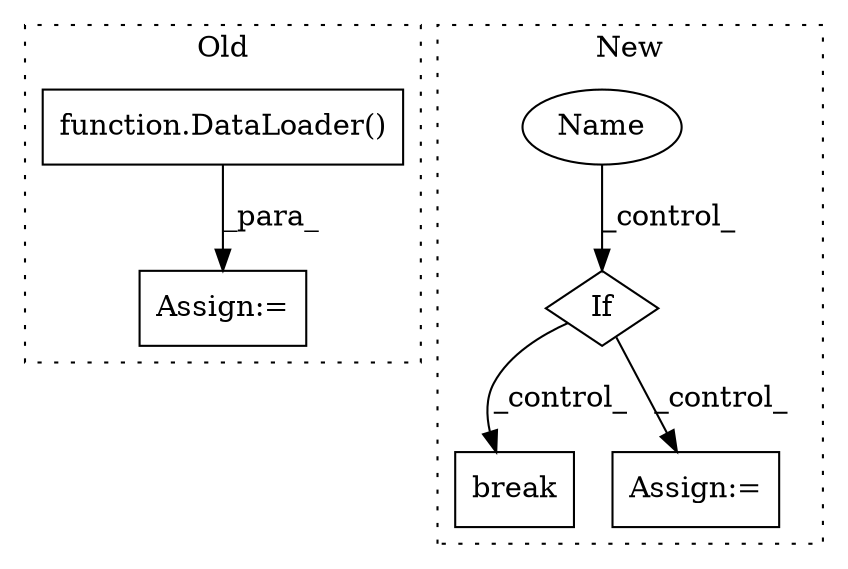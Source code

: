 digraph G {
subgraph cluster0 {
1 [label="function.DataLoader()" a="75" s="2277,2318" l="28,71" shape="box"];
6 [label="Assign:=" a="68" s="2274" l="3" shape="box"];
label = "Old";
style="dotted";
}
subgraph cluster1 {
2 [label="break" a="94" s="7525" l="5" shape="box"];
3 [label="Name" a="87" s="7395" l="4" shape="ellipse"];
4 [label="Assign:=" a="68" s="7672" l="62" shape="box"];
5 [label="If" a="96" s="7425" l="3" shape="diamond"];
label = "New";
style="dotted";
}
1 -> 6 [label="_para_"];
3 -> 5 [label="_control_"];
5 -> 2 [label="_control_"];
5 -> 4 [label="_control_"];
}